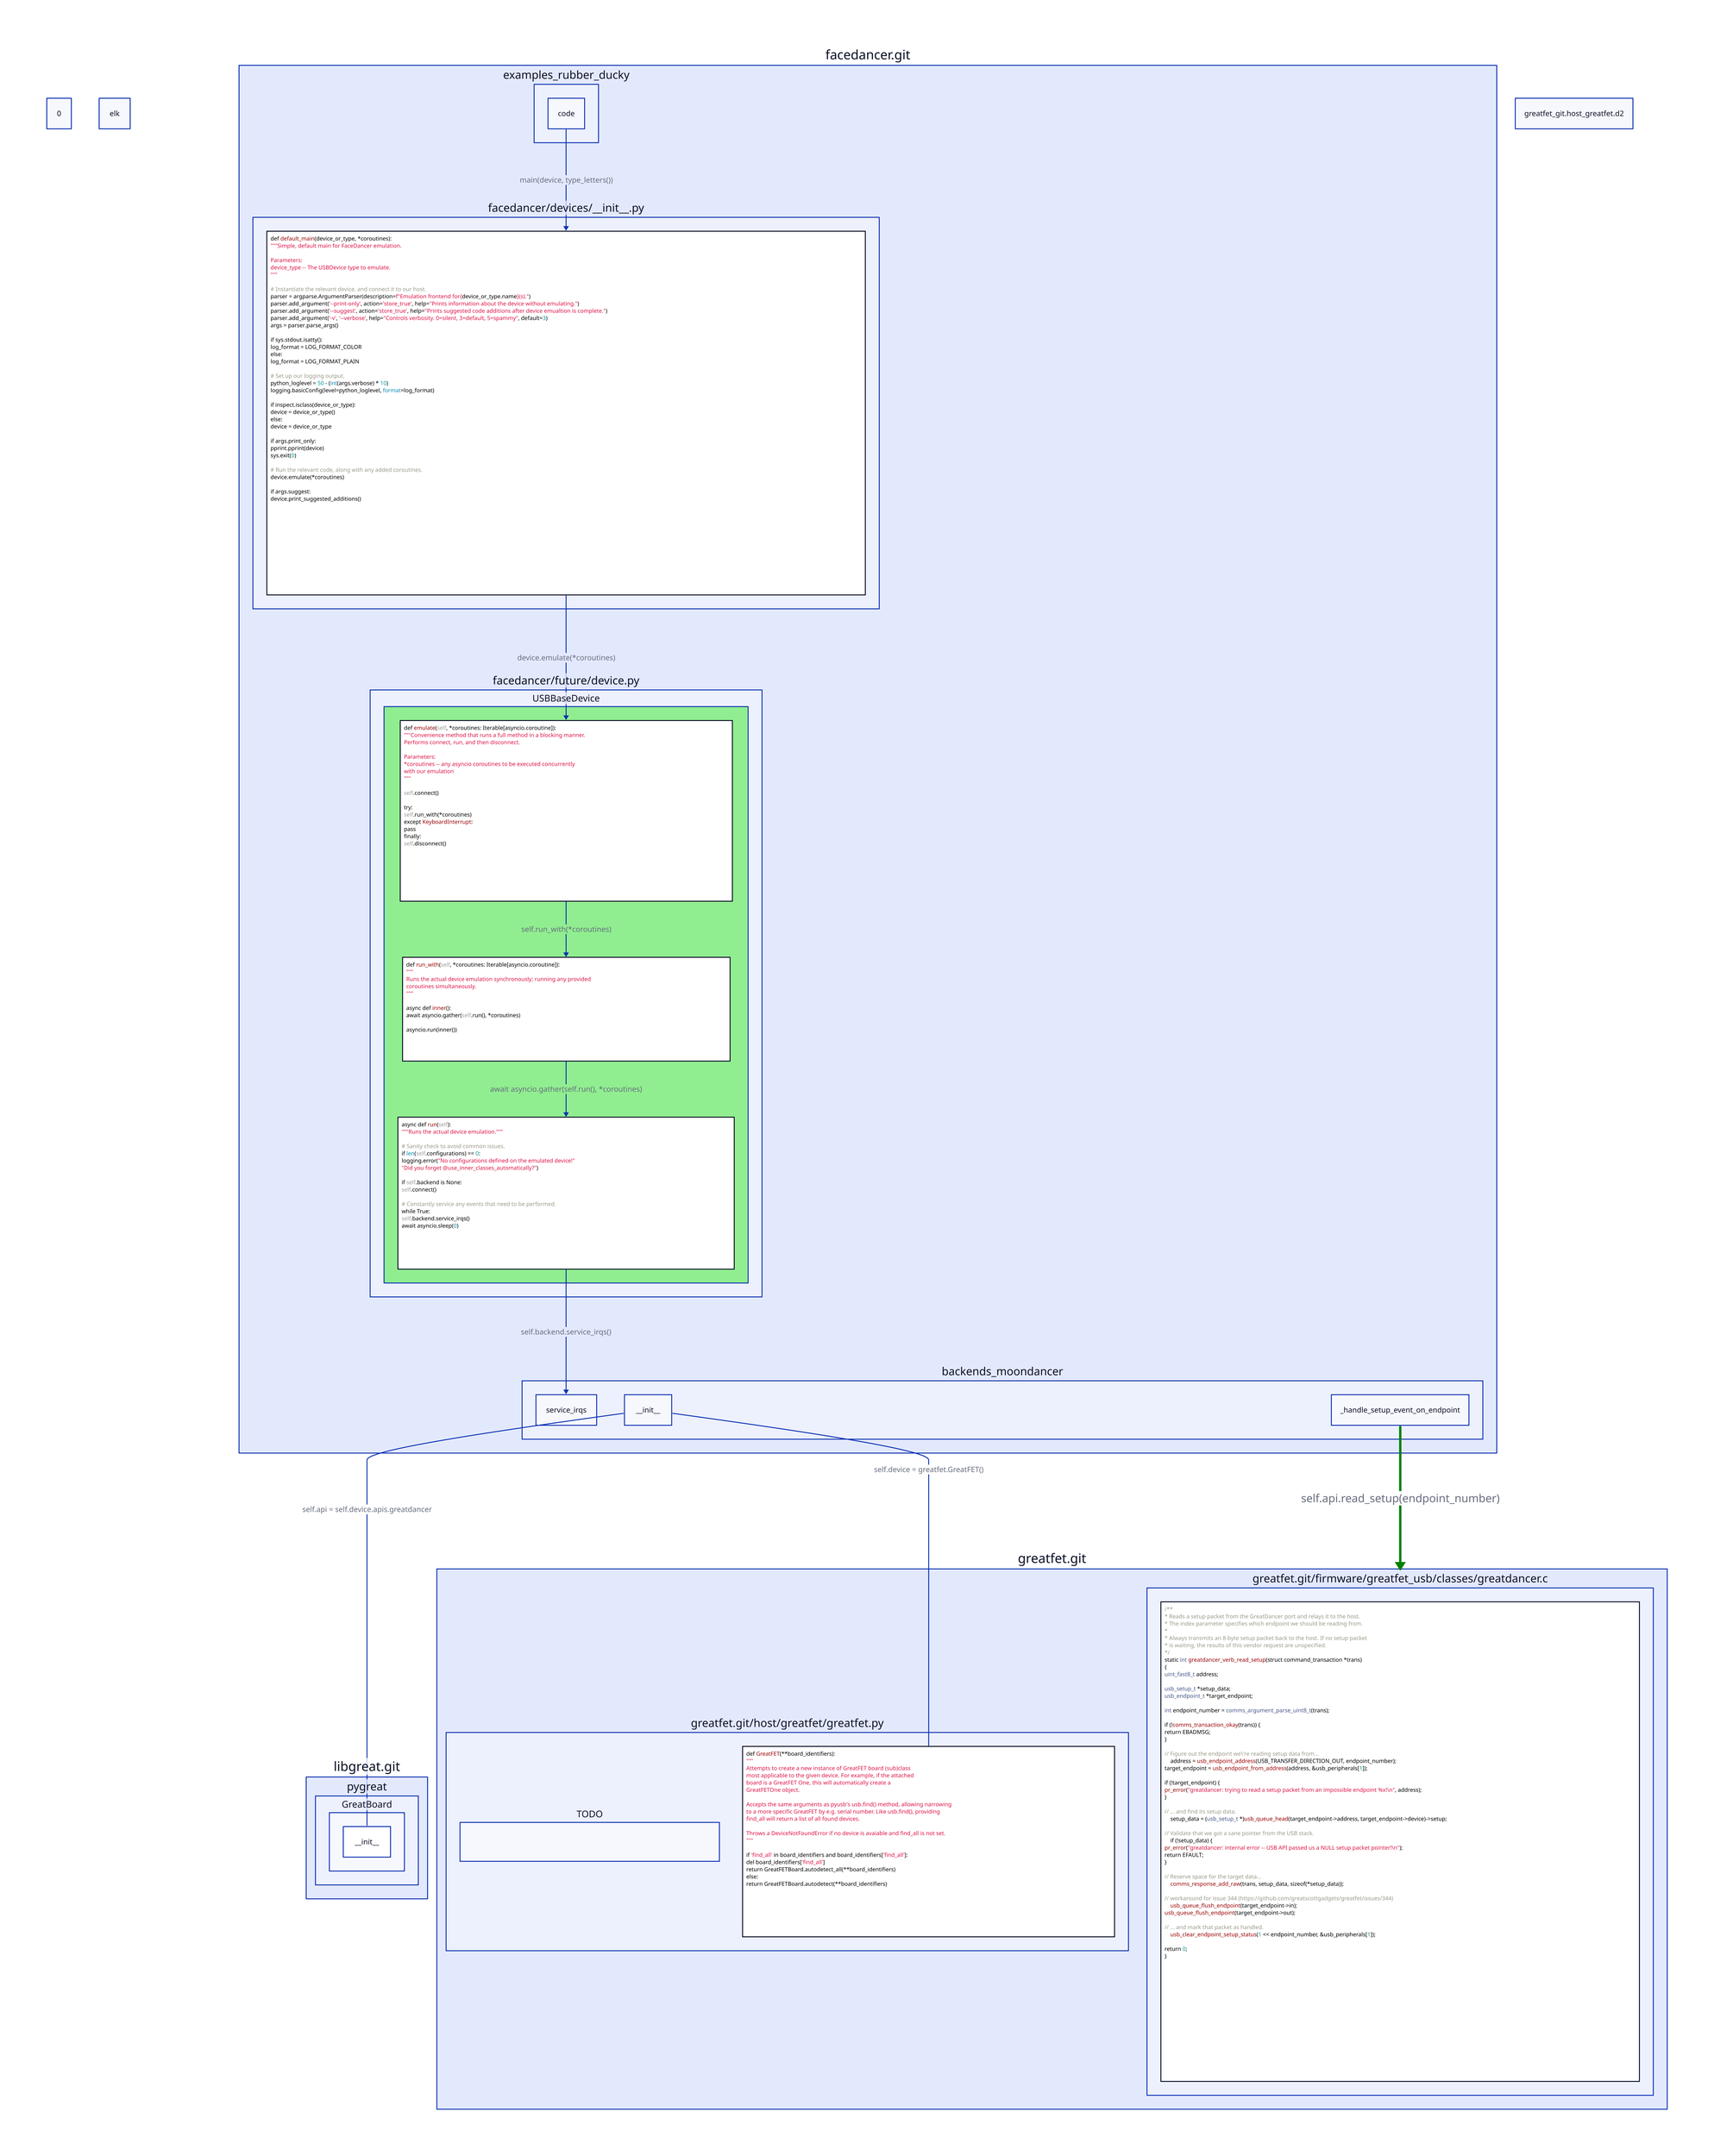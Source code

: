 $theme: 0
$layout: elk


facedancer_git: facedancer.git

# - examples/ -----------------------------------------------------------------
$include: facedancer_git.examples_rubber_ducky.d2

facedancer_git.examples_rubber_ducky.code -> facedancer_git.devices_init.default_main: main(device, type_letters())


# - facedancer/devices/ -------------------------------------------------------

facedancer_git.devices_init: facedancer/devices/__init__.py
facedancer_git.devices_init: {
    default_main: |python
        def default_main(device_or_type, *coroutines):
            """ Simple, default main for FaceDancer emulation.

            Parameters:
                device_type -- The USBDevice type to emulate.
            """

            # Instantiate the relevant device, and connect it to our host.
            parser = argparse.ArgumentParser(description=f"Emulation frontend for {device_or_type.name}(s).")
            parser.add_argument('--print-only', action='store_true', help="Prints information about the device without emulating.")
            parser.add_argument('--suggest', action='store_true', help="Prints suggested code additions after device emualtion is complete.")
            parser.add_argument('-v', '--verbose', help="Controls verbosity. 0=silent, 3=default, 5=spammy", default=3)
            args = parser.parse_args()

            if sys.stdout.isatty():
                log_format = LOG_FORMAT_COLOR
            else:
                log_format = LOG_FORMAT_PLAIN

            # Set up our logging output.
            python_loglevel = 50 - (int(args.verbose) * 10)
            logging.basicConfig(level=python_loglevel, format=log_format)

            if inspect.isclass(device_or_type):
                device = device_or_type()
            else:
                device = device_or_type

            if args.print_only:
                pprint.pprint(device)
                sys.exit(0)

            # Run the relevant code, along with any added coroutines.
            device.emulate(*coroutines)

            if args.suggest:
                device.print_suggested_additions()
    |
}

facedancer_git.devices_init.default_main -> facedancer_git.future_device.USBBaseDevice.emulate: device.emulate(*coroutines)

# - facedancer/future/ --------------------------------------------------------

facedancer_git.future_device: facedancer/future/device.py
facedancer_git.future_device.USBBaseDevice: {
    style: {
        fill: lightgreen
    }
    emulate: |python
        def emulate(self, *coroutines: Iterable[asyncio.coroutine]):
            """ Convenience method that runs a full method in a blocking manner.
            Performs connect, run, and then disconnect.

            Parameters:
                *coroutines -- any asyncio coroutines to be executed concurrently
                               with our emulation
            """

            self.connect()

            try:
                self.run_with(*coroutines)
            except KeyboardInterrupt:
                pass
            finally:
                self.disconnect()

    |
    run_with: |python
        def run_with(self, *coroutines: Iterable[asyncio.coroutine]):
            """
            Runs the actual device emulation synchronously; running any provided
            coroutines simultaneously.
            """

            async def inner():
                await asyncio.gather(self.run(), *coroutines)

            asyncio.run(inner())
    |
    run: |python
        async def run(self):
            """ Runs the actual device emulation. """

            # Sanity check to avoid common issues.
            if len(self.configurations) == 0:
                logging.error("No configurations defined on the emulated device! "
                        "Did you forget @use_inner_classes_automatically?")

            if self.backend is None:
                self.connect()

            # Constantly service any events that need to be performed.
            while True:
                self.backend.service_irqs()
                await asyncio.sleep(0)
    |

    emulate -> run_with: self.run_with(*coroutines)
    run_with -> run: await asyncio.gather(self.run(), *coroutines)
}

facedancer_git.future_device.USBBaseDevice.run -> facedancer_git.backends_moondancer.service_irqs: self.backend.service_irqs()



# - facedancer/backends/ ------------------------------------------------------

$include: facedancer_git.backends_moondancer.d2

facedancer_git.backends_moondancer.__init__ -- greatfet_git.host_greatfet.__init__: self.device = greatfet.GreatFET()
facedancer_git.backends_moondancer.__init__ -- libgreat_git.pygreat.GreatBoard.__init__: self.api = self.device.apis.greatdancer

facedancer_git.backends_moondancer._handle_setup_event_on_endpoint -> greatfet_git.firmware_greatfet_usb_classes_greatdancer: {
    label: self.api.read_setup(endpoint_number)
    style: {
        font-size: 24
        stroke-width: 5
        stroke: green
    }
}


# - libgreat.git/host/pygreat/board.py -------------------------------

libgreat_git: libgreat.git

$include: libgreat_git.pygreat.d2


# - greatfet.git/host/greatfet/greatfet.py ------------------------------------

greatfet_git: greatfet.git

$include: greatfet_git.host_greatfet.d2

# - greatfet.git/host/greatfet/greatfet.py ------------------------------------

greatfet_git.host_greatfet: greatfet.git/host/greatfet/greatfet.py
greatfet_git.host_greatfet: {
    __init__: |python
        def GreatFET(**board_identifiers):
            """
            Attempts to create a new instance of GreatFET board (sub)class
            most applicable to the given device. For example, if the attached
            board is a GreatFET One, this will automatically create a
            GreatFETOne object.

            Accepts the same arguments as pyusb's usb.find() method, allowing narrowing
            to a more specific GreatFET by e.g. serial number. Like usb.find(), providing
            find_all will return a list of all found devices.

            Throws a DeviceNotFoundError if no device is avaiable and find_all is not set.
            """

            if 'find_all' in board_identifiers and board_identifiers['find_all']:
                del board_identifiers['find_all']
                return GreatFETBoard.autodetect_all(**board_identifiers)
            else:
                return GreatFETBoard.autodetect(**board_identifiers)
    |
}


greatfet_git.host_greatfet.TODO
greatfet_git.host_greatfet.TODO.text: |
    greatfet host-side python library - Show Commands under host/greatfet/ ...
|


# - greatfet.git/firmware/greatfet_usb/classes/greatdancer.c ------------------

greatfet_git.firmware_greatfet_usb_classes_greatdancer: greatfet.git/firmware/greatfet_usb/classes/greatdancer.c
greatfet_git.firmware_greatfet_usb_classes_greatdancer: {
    read_setup: |c
        /**
         * Reads a setup packet from the GreatDancer port and relays it to the host.
         * The index parameter specifies which endpoint we should be reading from.
         *
         * Always transmits an 8-byte setup packet back to the host. If no setup packet
         * is waiting, the results of this vendor request are unspecified.
         */
        static int greatdancer_verb_read_setup(struct command_transaction *trans)
        {
            uint_fast8_t address;

            usb_setup_t *setup_data;
            usb_endpoint_t *target_endpoint;

            int endpoint_number = comms_argument_parse_uint8_t(trans);

            if (!comms_transaction_okay(trans)) {
                return EBADMSG;
            }

            // Figure out the endpoint we\'re reading setup data from...
            address = usb_endpoint_address(USB_TRANSFER_DIRECTION_OUT, endpoint_number);
            target_endpoint = usb_endpoint_from_address(address, &usb_peripherals[1]);

            if (!target_endpoint) {
                pr_error("greatdancer: trying to read a setup packet from an impossible endpoint %x!\n", address);
            }

            // ... and find its setup data.
            setup_data = (usb_setup_t *)usb_queue_head(target_endpoint->address, target_endpoint->device)->setup;

            // Validate that we got a sane pointer from the USB stack.
            if (!setup_data) {
                pr_error("greatdancer: internal error -- USB API passed us a NULL setup packet pointer!\n");
                return EFAULT;
            }

            // Reserve space for the target data...
            comms_response_add_raw(trans, setup_data, sizeof(*setup_data));

            // workaround for issue 344 (https://github.com/greatscottgadgets/greatfet/issues/344)
            usb_queue_flush_endpoint(target_endpoint->in);
            usb_queue_flush_endpoint(target_endpoint->out);

            // ... and mark that packet as handled.
            usb_clear_endpoint_setup_status(1 << endpoint_number, &usb_peripherals[1]);

            return 0;
        }
    |
}
